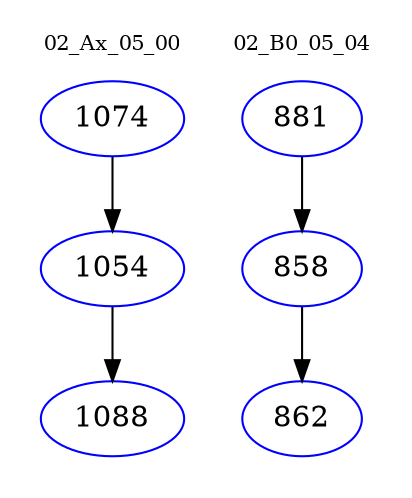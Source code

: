 digraph{
subgraph cluster_0 {
color = white
label = "02_Ax_05_00";
fontsize=10;
T0_1074 [label="1074", color="blue"]
T0_1074 -> T0_1054 [color="black"]
T0_1054 [label="1054", color="blue"]
T0_1054 -> T0_1088 [color="black"]
T0_1088 [label="1088", color="blue"]
}
subgraph cluster_1 {
color = white
label = "02_B0_05_04";
fontsize=10;
T1_881 [label="881", color="blue"]
T1_881 -> T1_858 [color="black"]
T1_858 [label="858", color="blue"]
T1_858 -> T1_862 [color="black"]
T1_862 [label="862", color="blue"]
}
}
